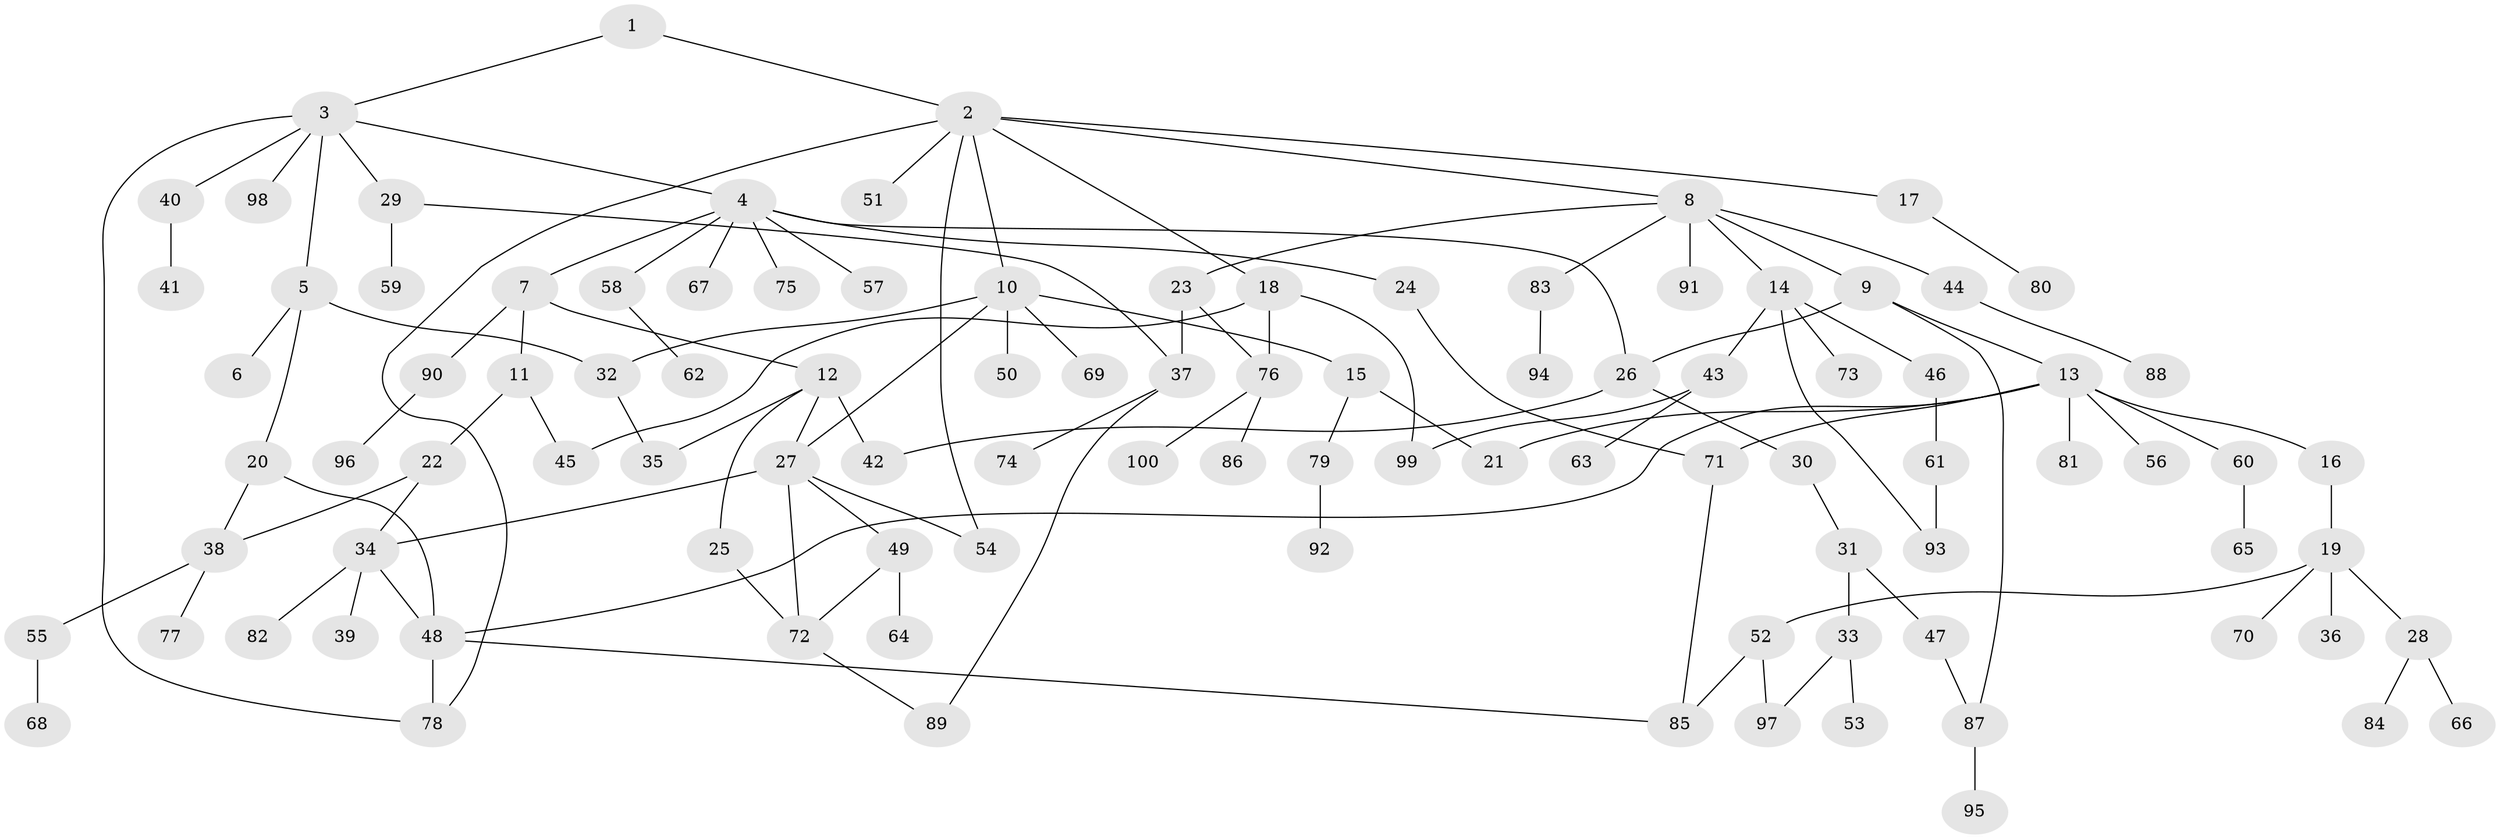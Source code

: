 // Generated by graph-tools (version 1.1) at 2025/54/02/21/25 11:54:43]
// undirected, 100 vertices, 125 edges
graph export_dot {
graph [start="1"]
  node [color=gray90,style=filled];
  1;
  2;
  3;
  4;
  5;
  6;
  7;
  8;
  9;
  10;
  11;
  12;
  13;
  14;
  15;
  16;
  17;
  18;
  19;
  20;
  21;
  22;
  23;
  24;
  25;
  26;
  27;
  28;
  29;
  30;
  31;
  32;
  33;
  34;
  35;
  36;
  37;
  38;
  39;
  40;
  41;
  42;
  43;
  44;
  45;
  46;
  47;
  48;
  49;
  50;
  51;
  52;
  53;
  54;
  55;
  56;
  57;
  58;
  59;
  60;
  61;
  62;
  63;
  64;
  65;
  66;
  67;
  68;
  69;
  70;
  71;
  72;
  73;
  74;
  75;
  76;
  77;
  78;
  79;
  80;
  81;
  82;
  83;
  84;
  85;
  86;
  87;
  88;
  89;
  90;
  91;
  92;
  93;
  94;
  95;
  96;
  97;
  98;
  99;
  100;
  1 -- 2;
  1 -- 3;
  2 -- 8;
  2 -- 10;
  2 -- 17;
  2 -- 18;
  2 -- 51;
  2 -- 78;
  2 -- 54;
  3 -- 4;
  3 -- 5;
  3 -- 29;
  3 -- 40;
  3 -- 98;
  3 -- 78;
  4 -- 7;
  4 -- 24;
  4 -- 26;
  4 -- 57;
  4 -- 58;
  4 -- 67;
  4 -- 75;
  5 -- 6;
  5 -- 20;
  5 -- 32;
  7 -- 11;
  7 -- 12;
  7 -- 90;
  8 -- 9;
  8 -- 14;
  8 -- 23;
  8 -- 44;
  8 -- 83;
  8 -- 91;
  9 -- 13;
  9 -- 87;
  9 -- 26;
  10 -- 15;
  10 -- 27;
  10 -- 32;
  10 -- 50;
  10 -- 69;
  11 -- 22;
  11 -- 45;
  12 -- 25;
  12 -- 35;
  12 -- 42;
  12 -- 27;
  13 -- 16;
  13 -- 48;
  13 -- 56;
  13 -- 60;
  13 -- 81;
  13 -- 21;
  13 -- 71;
  14 -- 43;
  14 -- 46;
  14 -- 73;
  14 -- 93;
  15 -- 21;
  15 -- 79;
  16 -- 19;
  17 -- 80;
  18 -- 99;
  18 -- 45;
  18 -- 76;
  19 -- 28;
  19 -- 36;
  19 -- 52;
  19 -- 70;
  20 -- 38;
  20 -- 48;
  22 -- 38;
  22 -- 34;
  23 -- 76;
  23 -- 37;
  24 -- 71;
  25 -- 72;
  26 -- 30;
  26 -- 42;
  27 -- 34;
  27 -- 49;
  27 -- 54;
  27 -- 72;
  28 -- 66;
  28 -- 84;
  29 -- 37;
  29 -- 59;
  30 -- 31;
  31 -- 33;
  31 -- 47;
  32 -- 35;
  33 -- 53;
  33 -- 97;
  34 -- 39;
  34 -- 82;
  34 -- 48;
  37 -- 74;
  37 -- 89;
  38 -- 55;
  38 -- 77;
  40 -- 41;
  43 -- 63;
  43 -- 99;
  44 -- 88;
  46 -- 61;
  47 -- 87;
  48 -- 78;
  48 -- 85;
  49 -- 64;
  49 -- 72;
  52 -- 85;
  52 -- 97;
  55 -- 68;
  58 -- 62;
  60 -- 65;
  61 -- 93;
  71 -- 85;
  72 -- 89;
  76 -- 86;
  76 -- 100;
  79 -- 92;
  83 -- 94;
  87 -- 95;
  90 -- 96;
}

